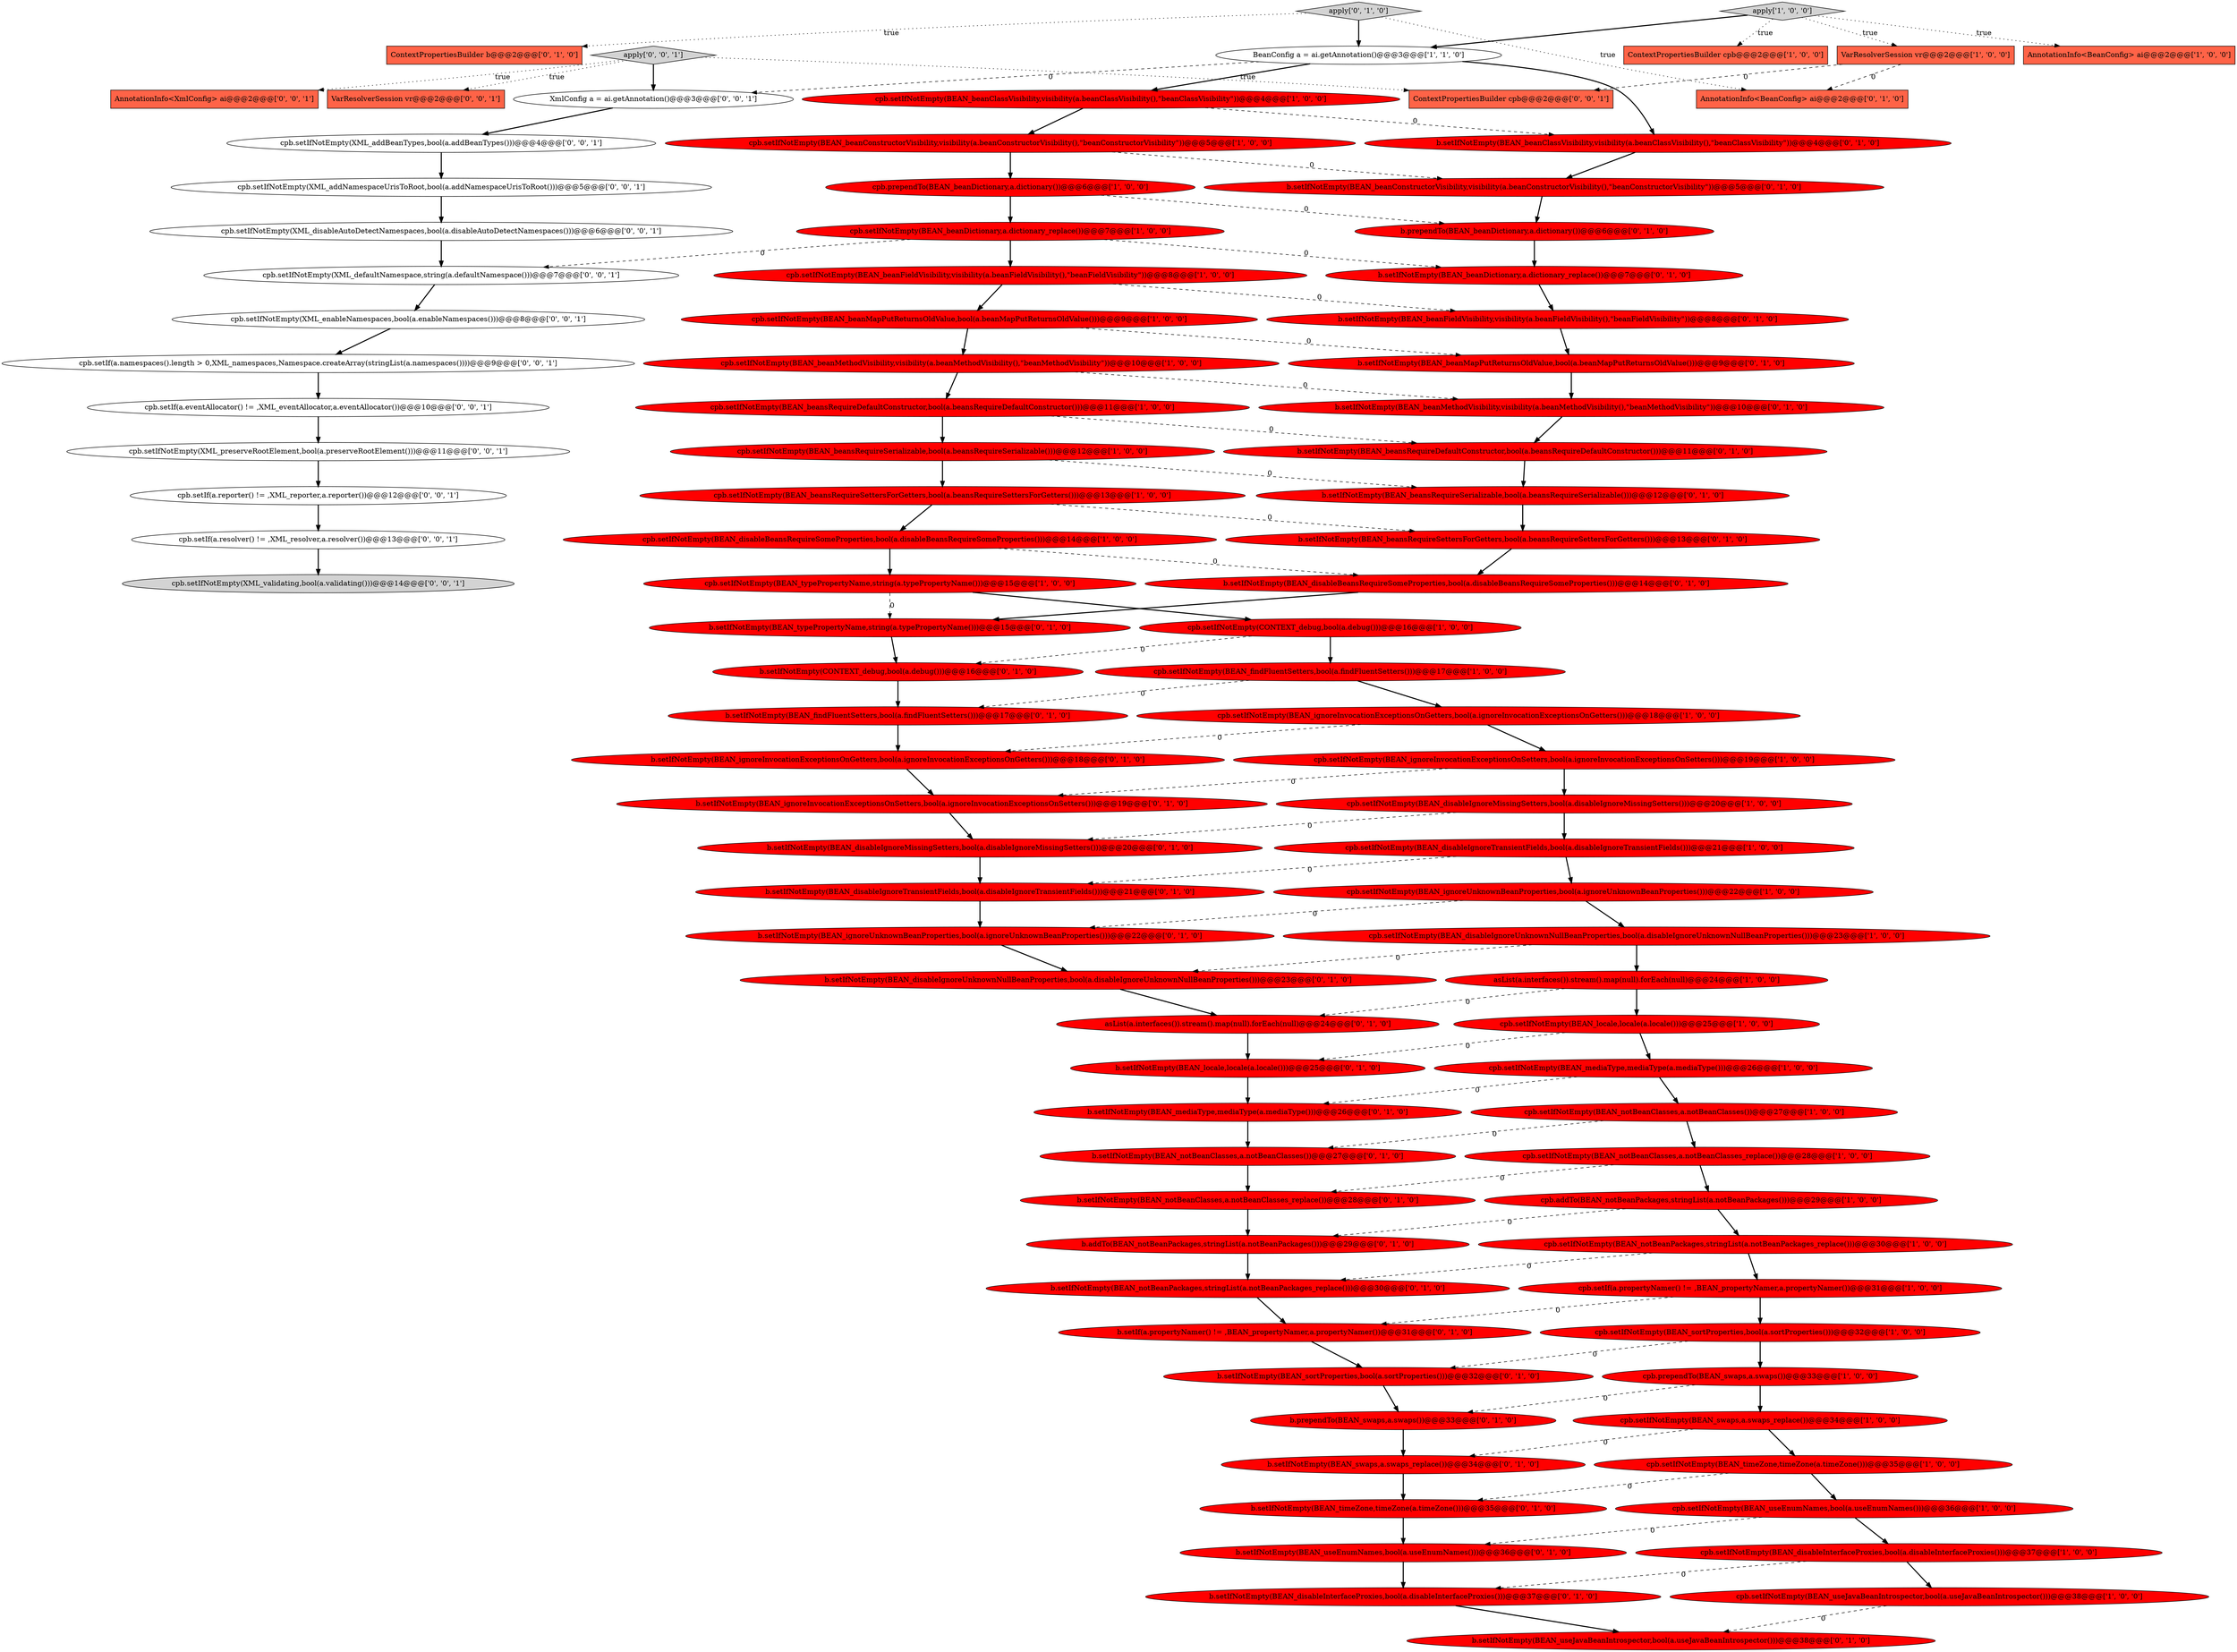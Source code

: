 digraph {
79 [style = filled, label = "cpb.setIf(a.namespaces().length > 0,XML_namespaces,Namespace.createArray(stringList(a.namespaces())))@@@9@@@['0', '0', '1']", fillcolor = white, shape = ellipse image = "AAA0AAABBB3BBB"];
83 [style = filled, label = "VarResolverSession vr@@@2@@@['0', '0', '1']", fillcolor = tomato, shape = box image = "AAA0AAABBB3BBB"];
11 [style = filled, label = "cpb.setIfNotEmpty(BEAN_swaps,a.swaps_replace())@@@34@@@['1', '0', '0']", fillcolor = red, shape = ellipse image = "AAA1AAABBB1BBB"];
84 [style = filled, label = "cpb.setIf(a.reporter() != ,XML_reporter,a.reporter())@@@12@@@['0', '0', '1']", fillcolor = white, shape = ellipse image = "AAA0AAABBB3BBB"];
80 [style = filled, label = "cpb.setIf(a.resolver() != ,XML_resolver,a.resolver())@@@13@@@['0', '0', '1']", fillcolor = white, shape = ellipse image = "AAA0AAABBB3BBB"];
39 [style = filled, label = "cpb.setIfNotEmpty(BEAN_beanClassVisibility,visibility(a.beanClassVisibility(),\"beanClassVisibility\"))@@@4@@@['1', '0', '0']", fillcolor = red, shape = ellipse image = "AAA1AAABBB1BBB"];
77 [style = filled, label = "asList(a.interfaces()).stream().map(null).forEach(null)@@@24@@@['0', '1', '0']", fillcolor = red, shape = ellipse image = "AAA1AAABBB2BBB"];
4 [style = filled, label = "cpb.addTo(BEAN_notBeanPackages,stringList(a.notBeanPackages()))@@@29@@@['1', '0', '0']", fillcolor = red, shape = ellipse image = "AAA1AAABBB1BBB"];
58 [style = filled, label = "b.setIfNotEmpty(BEAN_disableBeansRequireSomeProperties,bool(a.disableBeansRequireSomeProperties()))@@@14@@@['0', '1', '0']", fillcolor = red, shape = ellipse image = "AAA1AAABBB2BBB"];
82 [style = filled, label = "AnnotationInfo<XmlConfig> ai@@@2@@@['0', '0', '1']", fillcolor = tomato, shape = box image = "AAA0AAABBB3BBB"];
73 [style = filled, label = "b.setIfNotEmpty(BEAN_mediaType,mediaType(a.mediaType()))@@@26@@@['0', '1', '0']", fillcolor = red, shape = ellipse image = "AAA1AAABBB2BBB"];
76 [style = filled, label = "b.setIfNotEmpty(BEAN_ignoreInvocationExceptionsOnGetters,bool(a.ignoreInvocationExceptionsOnGetters()))@@@18@@@['0', '1', '0']", fillcolor = red, shape = ellipse image = "AAA1AAABBB2BBB"];
34 [style = filled, label = "cpb.setIfNotEmpty(BEAN_useJavaBeanIntrospector,bool(a.useJavaBeanIntrospector()))@@@38@@@['1', '0', '0']", fillcolor = red, shape = ellipse image = "AAA1AAABBB1BBB"];
71 [style = filled, label = "b.setIfNotEmpty(BEAN_beanConstructorVisibility,visibility(a.beanConstructorVisibility(),\"beanConstructorVisibility\"))@@@5@@@['0', '1', '0']", fillcolor = red, shape = ellipse image = "AAA1AAABBB2BBB"];
55 [style = filled, label = "b.setIfNotEmpty(BEAN_disableIgnoreMissingSetters,bool(a.disableIgnoreMissingSetters()))@@@20@@@['0', '1', '0']", fillcolor = red, shape = ellipse image = "AAA1AAABBB2BBB"];
33 [style = filled, label = "BeanConfig a = ai.getAnnotation()@@@3@@@['1', '1', '0']", fillcolor = white, shape = ellipse image = "AAA0AAABBB1BBB"];
22 [style = filled, label = "AnnotationInfo<BeanConfig> ai@@@2@@@['1', '0', '0']", fillcolor = tomato, shape = box image = "AAA0AAABBB1BBB"];
5 [style = filled, label = "apply['1', '0', '0']", fillcolor = lightgray, shape = diamond image = "AAA0AAABBB1BBB"];
23 [style = filled, label = "cpb.setIfNotEmpty(BEAN_beansRequireSerializable,bool(a.beansRequireSerializable()))@@@12@@@['1', '0', '0']", fillcolor = red, shape = ellipse image = "AAA1AAABBB1BBB"];
68 [style = filled, label = "b.setIfNotEmpty(BEAN_timeZone,timeZone(a.timeZone()))@@@35@@@['0', '1', '0']", fillcolor = red, shape = ellipse image = "AAA1AAABBB2BBB"];
78 [style = filled, label = "cpb.setIfNotEmpty(XML_preserveRootElement,bool(a.preserveRootElement()))@@@11@@@['0', '0', '1']", fillcolor = white, shape = ellipse image = "AAA0AAABBB3BBB"];
7 [style = filled, label = "cpb.setIfNotEmpty(BEAN_timeZone,timeZone(a.timeZone()))@@@35@@@['1', '0', '0']", fillcolor = red, shape = ellipse image = "AAA1AAABBB1BBB"];
63 [style = filled, label = "b.setIfNotEmpty(BEAN_notBeanPackages,stringList(a.notBeanPackages_replace()))@@@30@@@['0', '1', '0']", fillcolor = red, shape = ellipse image = "AAA1AAABBB2BBB"];
87 [style = filled, label = "cpb.setIfNotEmpty(XML_defaultNamespace,string(a.defaultNamespace()))@@@7@@@['0', '0', '1']", fillcolor = white, shape = ellipse image = "AAA0AAABBB3BBB"];
43 [style = filled, label = "b.setIfNotEmpty(BEAN_swaps,a.swaps_replace())@@@34@@@['0', '1', '0']", fillcolor = red, shape = ellipse image = "AAA1AAABBB2BBB"];
60 [style = filled, label = "b.setIf(a.propertyNamer() != ,BEAN_propertyNamer,a.propertyNamer())@@@31@@@['0', '1', '0']", fillcolor = red, shape = ellipse image = "AAA1AAABBB2BBB"];
38 [style = filled, label = "cpb.setIfNotEmpty(BEAN_ignoreInvocationExceptionsOnGetters,bool(a.ignoreInvocationExceptionsOnGetters()))@@@18@@@['1', '0', '0']", fillcolor = red, shape = ellipse image = "AAA1AAABBB1BBB"];
35 [style = filled, label = "cpb.setIfNotEmpty(BEAN_typePropertyName,string(a.typePropertyName()))@@@15@@@['1', '0', '0']", fillcolor = red, shape = ellipse image = "AAA1AAABBB1BBB"];
14 [style = filled, label = "cpb.prependTo(BEAN_beanDictionary,a.dictionary())@@@6@@@['1', '0', '0']", fillcolor = red, shape = ellipse image = "AAA1AAABBB1BBB"];
18 [style = filled, label = "ContextPropertiesBuilder cpb@@@2@@@['1', '0', '0']", fillcolor = tomato, shape = box image = "AAA0AAABBB1BBB"];
26 [style = filled, label = "cpb.setIfNotEmpty(BEAN_locale,locale(a.locale()))@@@25@@@['1', '0', '0']", fillcolor = red, shape = ellipse image = "AAA1AAABBB1BBB"];
90 [style = filled, label = "ContextPropertiesBuilder cpb@@@2@@@['0', '0', '1']", fillcolor = tomato, shape = box image = "AAA0AAABBB3BBB"];
24 [style = filled, label = "cpb.setIfNotEmpty(BEAN_disableIgnoreUnknownNullBeanProperties,bool(a.disableIgnoreUnknownNullBeanProperties()))@@@23@@@['1', '0', '0']", fillcolor = red, shape = ellipse image = "AAA1AAABBB1BBB"];
52 [style = filled, label = "b.setIfNotEmpty(BEAN_findFluentSetters,bool(a.findFluentSetters()))@@@17@@@['0', '1', '0']", fillcolor = red, shape = ellipse image = "AAA1AAABBB2BBB"];
85 [style = filled, label = "cpb.setIfNotEmpty(XML_enableNamespaces,bool(a.enableNamespaces()))@@@8@@@['0', '0', '1']", fillcolor = white, shape = ellipse image = "AAA0AAABBB3BBB"];
27 [style = filled, label = "cpb.setIfNotEmpty(BEAN_mediaType,mediaType(a.mediaType()))@@@26@@@['1', '0', '0']", fillcolor = red, shape = ellipse image = "AAA1AAABBB1BBB"];
48 [style = filled, label = "b.setIfNotEmpty(BEAN_beanMethodVisibility,visibility(a.beanMethodVisibility(),\"beanMethodVisibility\"))@@@10@@@['0', '1', '0']", fillcolor = red, shape = ellipse image = "AAA1AAABBB2BBB"];
72 [style = filled, label = "b.prependTo(BEAN_beanDictionary,a.dictionary())@@@6@@@['0', '1', '0']", fillcolor = red, shape = ellipse image = "AAA1AAABBB2BBB"];
41 [style = filled, label = "b.setIfNotEmpty(BEAN_disableInterfaceProxies,bool(a.disableInterfaceProxies()))@@@37@@@['0', '1', '0']", fillcolor = red, shape = ellipse image = "AAA1AAABBB2BBB"];
1 [style = filled, label = "cpb.setIfNotEmpty(BEAN_beanConstructorVisibility,visibility(a.beanConstructorVisibility(),\"beanConstructorVisibility\"))@@@5@@@['1', '0', '0']", fillcolor = red, shape = ellipse image = "AAA1AAABBB1BBB"];
12 [style = filled, label = "cpb.setIfNotEmpty(BEAN_beanMapPutReturnsOldValue,bool(a.beanMapPutReturnsOldValue()))@@@9@@@['1', '0', '0']", fillcolor = red, shape = ellipse image = "AAA1AAABBB1BBB"];
15 [style = filled, label = "cpb.setIfNotEmpty(BEAN_disableIgnoreMissingSetters,bool(a.disableIgnoreMissingSetters()))@@@20@@@['1', '0', '0']", fillcolor = red, shape = ellipse image = "AAA1AAABBB1BBB"];
42 [style = filled, label = "b.setIfNotEmpty(BEAN_notBeanClasses,a.notBeanClasses())@@@27@@@['0', '1', '0']", fillcolor = red, shape = ellipse image = "AAA1AAABBB2BBB"];
64 [style = filled, label = "b.setIfNotEmpty(BEAN_beanMapPutReturnsOldValue,bool(a.beanMapPutReturnsOldValue()))@@@9@@@['0', '1', '0']", fillcolor = red, shape = ellipse image = "AAA1AAABBB2BBB"];
17 [style = filled, label = "cpb.setIfNotEmpty(BEAN_findFluentSetters,bool(a.findFluentSetters()))@@@17@@@['1', '0', '0']", fillcolor = red, shape = ellipse image = "AAA1AAABBB1BBB"];
37 [style = filled, label = "cpb.setIf(a.propertyNamer() != ,BEAN_propertyNamer,a.propertyNamer())@@@31@@@['1', '0', '0']", fillcolor = red, shape = ellipse image = "AAA1AAABBB1BBB"];
59 [style = filled, label = "b.setIfNotEmpty(BEAN_sortProperties,bool(a.sortProperties()))@@@32@@@['0', '1', '0']", fillcolor = red, shape = ellipse image = "AAA1AAABBB2BBB"];
89 [style = filled, label = "cpb.setIfNotEmpty(XML_addNamespaceUrisToRoot,bool(a.addNamespaceUrisToRoot()))@@@5@@@['0', '0', '1']", fillcolor = white, shape = ellipse image = "AAA0AAABBB3BBB"];
28 [style = filled, label = "VarResolverSession vr@@@2@@@['1', '0', '0']", fillcolor = tomato, shape = box image = "AAA1AAABBB1BBB"];
10 [style = filled, label = "cpb.setIfNotEmpty(BEAN_notBeanPackages,stringList(a.notBeanPackages_replace()))@@@30@@@['1', '0', '0']", fillcolor = red, shape = ellipse image = "AAA1AAABBB1BBB"];
45 [style = filled, label = "b.setIfNotEmpty(BEAN_beansRequireSerializable,bool(a.beansRequireSerializable()))@@@12@@@['0', '1', '0']", fillcolor = red, shape = ellipse image = "AAA1AAABBB2BBB"];
31 [style = filled, label = "cpb.prependTo(BEAN_swaps,a.swaps())@@@33@@@['1', '0', '0']", fillcolor = red, shape = ellipse image = "AAA1AAABBB1BBB"];
93 [style = filled, label = "cpb.setIfNotEmpty(XML_validating,bool(a.validating()))@@@14@@@['0', '0', '1']", fillcolor = lightgray, shape = ellipse image = "AAA0AAABBB3BBB"];
51 [style = filled, label = "b.setIfNotEmpty(BEAN_beanDictionary,a.dictionary_replace())@@@7@@@['0', '1', '0']", fillcolor = red, shape = ellipse image = "AAA1AAABBB2BBB"];
70 [style = filled, label = "b.setIfNotEmpty(BEAN_useJavaBeanIntrospector,bool(a.useJavaBeanIntrospector()))@@@38@@@['0', '1', '0']", fillcolor = red, shape = ellipse image = "AAA1AAABBB2BBB"];
6 [style = filled, label = "cpb.setIfNotEmpty(BEAN_beansRequireSettersForGetters,bool(a.beansRequireSettersForGetters()))@@@13@@@['1', '0', '0']", fillcolor = red, shape = ellipse image = "AAA1AAABBB1BBB"];
56 [style = filled, label = "b.setIfNotEmpty(BEAN_beanClassVisibility,visibility(a.beanClassVisibility(),\"beanClassVisibility\"))@@@4@@@['0', '1', '0']", fillcolor = red, shape = ellipse image = "AAA1AAABBB2BBB"];
62 [style = filled, label = "b.setIfNotEmpty(BEAN_beansRequireSettersForGetters,bool(a.beansRequireSettersForGetters()))@@@13@@@['0', '1', '0']", fillcolor = red, shape = ellipse image = "AAA1AAABBB2BBB"];
65 [style = filled, label = "b.setIfNotEmpty(BEAN_ignoreUnknownBeanProperties,bool(a.ignoreUnknownBeanProperties()))@@@22@@@['0', '1', '0']", fillcolor = red, shape = ellipse image = "AAA1AAABBB2BBB"];
36 [style = filled, label = "cpb.setIfNotEmpty(BEAN_beanFieldVisibility,visibility(a.beanFieldVisibility(),\"beanFieldVisibility\"))@@@8@@@['1', '0', '0']", fillcolor = red, shape = ellipse image = "AAA1AAABBB1BBB"];
29 [style = filled, label = "cpb.setIfNotEmpty(BEAN_disableBeansRequireSomeProperties,bool(a.disableBeansRequireSomeProperties()))@@@14@@@['1', '0', '0']", fillcolor = red, shape = ellipse image = "AAA1AAABBB1BBB"];
49 [style = filled, label = "ContextPropertiesBuilder b@@@2@@@['0', '1', '0']", fillcolor = tomato, shape = box image = "AAA0AAABBB2BBB"];
86 [style = filled, label = "cpb.setIfNotEmpty(XML_addBeanTypes,bool(a.addBeanTypes()))@@@4@@@['0', '0', '1']", fillcolor = white, shape = ellipse image = "AAA0AAABBB3BBB"];
9 [style = filled, label = "cpb.setIfNotEmpty(BEAN_notBeanClasses,a.notBeanClasses_replace())@@@28@@@['1', '0', '0']", fillcolor = red, shape = ellipse image = "AAA1AAABBB1BBB"];
46 [style = filled, label = "b.setIfNotEmpty(BEAN_typePropertyName,string(a.typePropertyName()))@@@15@@@['0', '1', '0']", fillcolor = red, shape = ellipse image = "AAA1AAABBB2BBB"];
57 [style = filled, label = "b.prependTo(BEAN_swaps,a.swaps())@@@33@@@['0', '1', '0']", fillcolor = red, shape = ellipse image = "AAA1AAABBB2BBB"];
74 [style = filled, label = "b.setIfNotEmpty(BEAN_locale,locale(a.locale()))@@@25@@@['0', '1', '0']", fillcolor = red, shape = ellipse image = "AAA1AAABBB2BBB"];
81 [style = filled, label = "cpb.setIf(a.eventAllocator() != ,XML_eventAllocator,a.eventAllocator())@@@10@@@['0', '0', '1']", fillcolor = white, shape = ellipse image = "AAA0AAABBB3BBB"];
25 [style = filled, label = "cpb.setIfNotEmpty(BEAN_notBeanClasses,a.notBeanClasses())@@@27@@@['1', '0', '0']", fillcolor = red, shape = ellipse image = "AAA1AAABBB1BBB"];
67 [style = filled, label = "b.setIfNotEmpty(BEAN_useEnumNames,bool(a.useEnumNames()))@@@36@@@['0', '1', '0']", fillcolor = red, shape = ellipse image = "AAA1AAABBB2BBB"];
13 [style = filled, label = "cpb.setIfNotEmpty(BEAN_disableInterfaceProxies,bool(a.disableInterfaceProxies()))@@@37@@@['1', '0', '0']", fillcolor = red, shape = ellipse image = "AAA1AAABBB1BBB"];
75 [style = filled, label = "b.setIfNotEmpty(CONTEXT_debug,bool(a.debug()))@@@16@@@['0', '1', '0']", fillcolor = red, shape = ellipse image = "AAA1AAABBB2BBB"];
54 [style = filled, label = "b.setIfNotEmpty(BEAN_beansRequireDefaultConstructor,bool(a.beansRequireDefaultConstructor()))@@@11@@@['0', '1', '0']", fillcolor = red, shape = ellipse image = "AAA1AAABBB2BBB"];
61 [style = filled, label = "b.setIfNotEmpty(BEAN_ignoreInvocationExceptionsOnSetters,bool(a.ignoreInvocationExceptionsOnSetters()))@@@19@@@['0', '1', '0']", fillcolor = red, shape = ellipse image = "AAA1AAABBB2BBB"];
47 [style = filled, label = "b.setIfNotEmpty(BEAN_notBeanClasses,a.notBeanClasses_replace())@@@28@@@['0', '1', '0']", fillcolor = red, shape = ellipse image = "AAA1AAABBB2BBB"];
92 [style = filled, label = "XmlConfig a = ai.getAnnotation()@@@3@@@['0', '0', '1']", fillcolor = white, shape = ellipse image = "AAA0AAABBB3BBB"];
21 [style = filled, label = "cpb.setIfNotEmpty(BEAN_sortProperties,bool(a.sortProperties()))@@@32@@@['1', '0', '0']", fillcolor = red, shape = ellipse image = "AAA1AAABBB1BBB"];
32 [style = filled, label = "asList(a.interfaces()).stream().map(null).forEach(null)@@@24@@@['1', '0', '0']", fillcolor = red, shape = ellipse image = "AAA1AAABBB1BBB"];
88 [style = filled, label = "apply['0', '0', '1']", fillcolor = lightgray, shape = diamond image = "AAA0AAABBB3BBB"];
66 [style = filled, label = "apply['0', '1', '0']", fillcolor = lightgray, shape = diamond image = "AAA0AAABBB2BBB"];
20 [style = filled, label = "cpb.setIfNotEmpty(BEAN_disableIgnoreTransientFields,bool(a.disableIgnoreTransientFields()))@@@21@@@['1', '0', '0']", fillcolor = red, shape = ellipse image = "AAA1AAABBB1BBB"];
16 [style = filled, label = "cpb.setIfNotEmpty(BEAN_beansRequireDefaultConstructor,bool(a.beansRequireDefaultConstructor()))@@@11@@@['1', '0', '0']", fillcolor = red, shape = ellipse image = "AAA1AAABBB1BBB"];
8 [style = filled, label = "cpb.setIfNotEmpty(BEAN_useEnumNames,bool(a.useEnumNames()))@@@36@@@['1', '0', '0']", fillcolor = red, shape = ellipse image = "AAA1AAABBB1BBB"];
3 [style = filled, label = "cpb.setIfNotEmpty(BEAN_beanDictionary,a.dictionary_replace())@@@7@@@['1', '0', '0']", fillcolor = red, shape = ellipse image = "AAA1AAABBB1BBB"];
69 [style = filled, label = "AnnotationInfo<BeanConfig> ai@@@2@@@['0', '1', '0']", fillcolor = tomato, shape = box image = "AAA1AAABBB2BBB"];
30 [style = filled, label = "cpb.setIfNotEmpty(BEAN_ignoreInvocationExceptionsOnSetters,bool(a.ignoreInvocationExceptionsOnSetters()))@@@19@@@['1', '0', '0']", fillcolor = red, shape = ellipse image = "AAA1AAABBB1BBB"];
40 [style = filled, label = "b.setIfNotEmpty(BEAN_disableIgnoreTransientFields,bool(a.disableIgnoreTransientFields()))@@@21@@@['0', '1', '0']", fillcolor = red, shape = ellipse image = "AAA1AAABBB2BBB"];
91 [style = filled, label = "cpb.setIfNotEmpty(XML_disableAutoDetectNamespaces,bool(a.disableAutoDetectNamespaces()))@@@6@@@['0', '0', '1']", fillcolor = white, shape = ellipse image = "AAA0AAABBB3BBB"];
50 [style = filled, label = "b.addTo(BEAN_notBeanPackages,stringList(a.notBeanPackages()))@@@29@@@['0', '1', '0']", fillcolor = red, shape = ellipse image = "AAA1AAABBB2BBB"];
44 [style = filled, label = "b.setIfNotEmpty(BEAN_beanFieldVisibility,visibility(a.beanFieldVisibility(),\"beanFieldVisibility\"))@@@8@@@['0', '1', '0']", fillcolor = red, shape = ellipse image = "AAA1AAABBB2BBB"];
19 [style = filled, label = "cpb.setIfNotEmpty(BEAN_beanMethodVisibility,visibility(a.beanMethodVisibility(),\"beanMethodVisibility\"))@@@10@@@['1', '0', '0']", fillcolor = red, shape = ellipse image = "AAA1AAABBB1BBB"];
53 [style = filled, label = "b.setIfNotEmpty(BEAN_disableIgnoreUnknownNullBeanProperties,bool(a.disableIgnoreUnknownNullBeanProperties()))@@@23@@@['0', '1', '0']", fillcolor = red, shape = ellipse image = "AAA1AAABBB2BBB"];
2 [style = filled, label = "cpb.setIfNotEmpty(BEAN_ignoreUnknownBeanProperties,bool(a.ignoreUnknownBeanProperties()))@@@22@@@['1', '0', '0']", fillcolor = red, shape = ellipse image = "AAA1AAABBB1BBB"];
0 [style = filled, label = "cpb.setIfNotEmpty(CONTEXT_debug,bool(a.debug()))@@@16@@@['1', '0', '0']", fillcolor = red, shape = ellipse image = "AAA1AAABBB1BBB"];
14->3 [style = bold, label=""];
6->62 [style = dashed, label="0"];
5->18 [style = dotted, label="true"];
1->71 [style = dashed, label="0"];
20->40 [style = dashed, label="0"];
24->32 [style = bold, label=""];
81->78 [style = bold, label=""];
55->40 [style = bold, label=""];
76->61 [style = bold, label=""];
59->57 [style = bold, label=""];
27->73 [style = dashed, label="0"];
36->12 [style = bold, label=""];
21->59 [style = dashed, label="0"];
17->52 [style = dashed, label="0"];
7->8 [style = bold, label=""];
13->41 [style = dashed, label="0"];
36->44 [style = dashed, label="0"];
6->29 [style = bold, label=""];
3->51 [style = dashed, label="0"];
48->54 [style = bold, label=""];
17->38 [style = bold, label=""];
35->46 [style = dashed, label="0"];
3->36 [style = bold, label=""];
38->30 [style = bold, label=""];
21->31 [style = bold, label=""];
5->22 [style = dotted, label="true"];
15->20 [style = bold, label=""];
45->62 [style = bold, label=""];
7->68 [style = dashed, label="0"];
33->56 [style = bold, label=""];
75->52 [style = bold, label=""];
89->91 [style = bold, label=""];
28->90 [style = dashed, label="0"];
11->43 [style = dashed, label="0"];
2->24 [style = bold, label=""];
50->63 [style = bold, label=""];
27->25 [style = bold, label=""];
66->33 [style = bold, label=""];
80->93 [style = bold, label=""];
13->34 [style = bold, label=""];
3->87 [style = dashed, label="0"];
29->58 [style = dashed, label="0"];
5->33 [style = bold, label=""];
0->17 [style = bold, label=""];
31->57 [style = dashed, label="0"];
56->71 [style = bold, label=""];
37->21 [style = bold, label=""];
51->44 [style = bold, label=""];
77->74 [style = bold, label=""];
25->42 [style = dashed, label="0"];
85->79 [style = bold, label=""];
66->69 [style = dotted, label="true"];
79->81 [style = bold, label=""];
32->26 [style = bold, label=""];
31->11 [style = bold, label=""];
88->90 [style = dotted, label="true"];
26->27 [style = bold, label=""];
35->0 [style = bold, label=""];
61->55 [style = bold, label=""];
86->89 [style = bold, label=""];
88->82 [style = dotted, label="true"];
4->50 [style = dashed, label="0"];
19->48 [style = dashed, label="0"];
32->77 [style = dashed, label="0"];
58->46 [style = bold, label=""];
16->54 [style = dashed, label="0"];
29->35 [style = bold, label=""];
65->53 [style = bold, label=""];
40->65 [style = bold, label=""];
91->87 [style = bold, label=""];
14->72 [style = dashed, label="0"];
0->75 [style = dashed, label="0"];
30->15 [style = bold, label=""];
41->70 [style = bold, label=""];
4->10 [style = bold, label=""];
87->85 [style = bold, label=""];
78->84 [style = bold, label=""];
25->9 [style = bold, label=""];
84->80 [style = bold, label=""];
42->47 [style = bold, label=""];
16->23 [style = bold, label=""];
8->67 [style = dashed, label="0"];
30->61 [style = dashed, label="0"];
33->92 [style = dashed, label="0"];
47->50 [style = bold, label=""];
19->16 [style = bold, label=""];
71->72 [style = bold, label=""];
12->64 [style = dashed, label="0"];
63->60 [style = bold, label=""];
46->75 [style = bold, label=""];
23->6 [style = bold, label=""];
57->43 [style = bold, label=""];
39->1 [style = bold, label=""];
5->28 [style = dotted, label="true"];
88->83 [style = dotted, label="true"];
37->60 [style = dashed, label="0"];
53->77 [style = bold, label=""];
8->13 [style = bold, label=""];
10->37 [style = bold, label=""];
38->76 [style = dashed, label="0"];
54->45 [style = bold, label=""];
39->56 [style = dashed, label="0"];
68->67 [style = bold, label=""];
52->76 [style = bold, label=""];
9->4 [style = bold, label=""];
92->86 [style = bold, label=""];
62->58 [style = bold, label=""];
74->73 [style = bold, label=""];
23->45 [style = dashed, label="0"];
43->68 [style = bold, label=""];
60->59 [style = bold, label=""];
88->92 [style = bold, label=""];
20->2 [style = bold, label=""];
9->47 [style = dashed, label="0"];
73->42 [style = bold, label=""];
67->41 [style = bold, label=""];
24->53 [style = dashed, label="0"];
15->55 [style = dashed, label="0"];
34->70 [style = dashed, label="0"];
33->39 [style = bold, label=""];
28->69 [style = dashed, label="0"];
11->7 [style = bold, label=""];
66->49 [style = dotted, label="true"];
72->51 [style = bold, label=""];
2->65 [style = dashed, label="0"];
26->74 [style = dashed, label="0"];
1->14 [style = bold, label=""];
12->19 [style = bold, label=""];
10->63 [style = dashed, label="0"];
64->48 [style = bold, label=""];
44->64 [style = bold, label=""];
}
